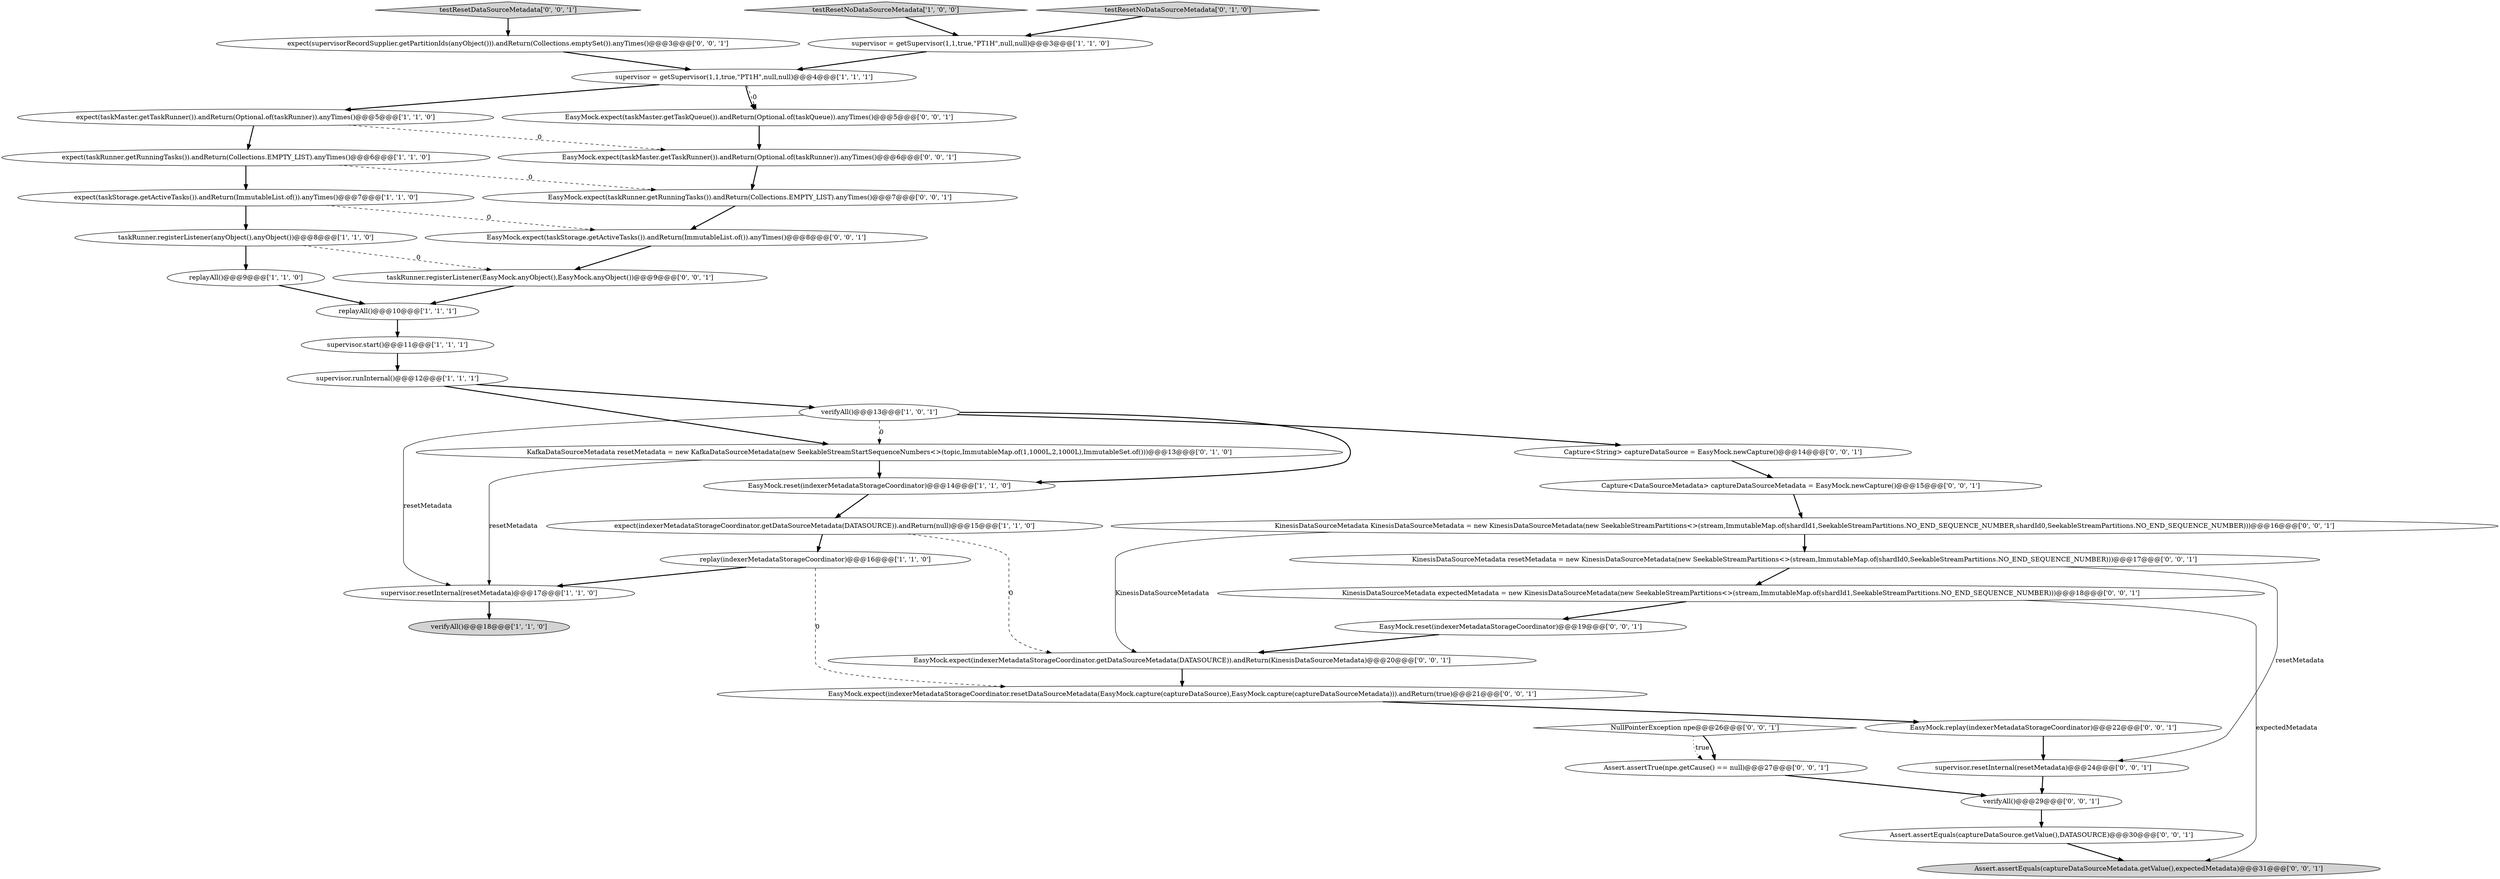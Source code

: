 digraph {
10 [style = filled, label = "supervisor.runInternal()@@@12@@@['1', '1', '1']", fillcolor = white, shape = ellipse image = "AAA0AAABBB1BBB"];
0 [style = filled, label = "testResetNoDataSourceMetadata['1', '0', '0']", fillcolor = lightgray, shape = diamond image = "AAA0AAABBB1BBB"];
11 [style = filled, label = "supervisor = getSupervisor(1,1,true,\"PT1H\",null,null)@@@4@@@['1', '1', '1']", fillcolor = white, shape = ellipse image = "AAA0AAABBB1BBB"];
5 [style = filled, label = "replay(indexerMetadataStorageCoordinator)@@@16@@@['1', '1', '0']", fillcolor = white, shape = ellipse image = "AAA0AAABBB1BBB"];
16 [style = filled, label = "taskRunner.registerListener(anyObject(),anyObject())@@@8@@@['1', '1', '0']", fillcolor = white, shape = ellipse image = "AAA0AAABBB1BBB"];
19 [style = filled, label = "EasyMock.expect(indexerMetadataStorageCoordinator.resetDataSourceMetadata(EasyMock.capture(captureDataSource),EasyMock.capture(captureDataSourceMetadata))).andReturn(true)@@@21@@@['0', '0', '1']", fillcolor = white, shape = ellipse image = "AAA0AAABBB3BBB"];
27 [style = filled, label = "Assert.assertTrue(npe.getCause() == null)@@@27@@@['0', '0', '1']", fillcolor = white, shape = ellipse image = "AAA0AAABBB3BBB"];
23 [style = filled, label = "EasyMock.replay(indexerMetadataStorageCoordinator)@@@22@@@['0', '0', '1']", fillcolor = white, shape = ellipse image = "AAA0AAABBB3BBB"];
12 [style = filled, label = "expect(taskMaster.getTaskRunner()).andReturn(Optional.of(taskRunner)).anyTimes()@@@5@@@['1', '1', '0']", fillcolor = white, shape = ellipse image = "AAA0AAABBB1BBB"];
30 [style = filled, label = "verifyAll()@@@29@@@['0', '0', '1']", fillcolor = white, shape = ellipse image = "AAA0AAABBB3BBB"];
34 [style = filled, label = "NullPointerException npe@@@26@@@['0', '0', '1']", fillcolor = white, shape = diamond image = "AAA0AAABBB3BBB"];
35 [style = filled, label = "EasyMock.expect(taskMaster.getTaskQueue()).andReturn(Optional.of(taskQueue)).anyTimes()@@@5@@@['0', '0', '1']", fillcolor = white, shape = ellipse image = "AAA0AAABBB3BBB"];
14 [style = filled, label = "EasyMock.reset(indexerMetadataStorageCoordinator)@@@14@@@['1', '1', '0']", fillcolor = white, shape = ellipse image = "AAA0AAABBB1BBB"];
24 [style = filled, label = "expect(supervisorRecordSupplier.getPartitionIds(anyObject())).andReturn(Collections.emptySet()).anyTimes()@@@3@@@['0', '0', '1']", fillcolor = white, shape = ellipse image = "AAA0AAABBB3BBB"];
31 [style = filled, label = "taskRunner.registerListener(EasyMock.anyObject(),EasyMock.anyObject())@@@9@@@['0', '0', '1']", fillcolor = white, shape = ellipse image = "AAA0AAABBB3BBB"];
25 [style = filled, label = "EasyMock.expect(taskRunner.getRunningTasks()).andReturn(Collections.EMPTY_LIST).anyTimes()@@@7@@@['0', '0', '1']", fillcolor = white, shape = ellipse image = "AAA0AAABBB3BBB"];
26 [style = filled, label = "Capture<String> captureDataSource = EasyMock.newCapture()@@@14@@@['0', '0', '1']", fillcolor = white, shape = ellipse image = "AAA0AAABBB3BBB"];
33 [style = filled, label = "supervisor.resetInternal(resetMetadata)@@@24@@@['0', '0', '1']", fillcolor = white, shape = ellipse image = "AAA0AAABBB3BBB"];
3 [style = filled, label = "expect(taskStorage.getActiveTasks()).andReturn(ImmutableList.of()).anyTimes()@@@7@@@['1', '1', '0']", fillcolor = white, shape = ellipse image = "AAA0AAABBB1BBB"];
40 [style = filled, label = "Assert.assertEquals(captureDataSource.getValue(),DATASOURCE)@@@30@@@['0', '0', '1']", fillcolor = white, shape = ellipse image = "AAA0AAABBB3BBB"];
20 [style = filled, label = "EasyMock.expect(indexerMetadataStorageCoordinator.getDataSourceMetadata(DATASOURCE)).andReturn(KinesisDataSourceMetadata)@@@20@@@['0', '0', '1']", fillcolor = white, shape = ellipse image = "AAA0AAABBB3BBB"];
9 [style = filled, label = "verifyAll()@@@18@@@['1', '1', '0']", fillcolor = lightgray, shape = ellipse image = "AAA0AAABBB1BBB"];
36 [style = filled, label = "KinesisDataSourceMetadata KinesisDataSourceMetadata = new KinesisDataSourceMetadata(new SeekableStreamPartitions<>(stream,ImmutableMap.of(shardId1,SeekableStreamPartitions.NO_END_SEQUENCE_NUMBER,shardId0,SeekableStreamPartitions.NO_END_SEQUENCE_NUMBER)))@@@16@@@['0', '0', '1']", fillcolor = white, shape = ellipse image = "AAA0AAABBB3BBB"];
2 [style = filled, label = "verifyAll()@@@13@@@['1', '0', '1']", fillcolor = white, shape = ellipse image = "AAA0AAABBB1BBB"];
13 [style = filled, label = "supervisor.resetInternal(resetMetadata)@@@17@@@['1', '1', '0']", fillcolor = white, shape = ellipse image = "AAA0AAABBB1BBB"];
39 [style = filled, label = "Assert.assertEquals(captureDataSourceMetadata.getValue(),expectedMetadata)@@@31@@@['0', '0', '1']", fillcolor = lightgray, shape = ellipse image = "AAA0AAABBB3BBB"];
7 [style = filled, label = "replayAll()@@@9@@@['1', '1', '0']", fillcolor = white, shape = ellipse image = "AAA0AAABBB1BBB"];
15 [style = filled, label = "expect(taskRunner.getRunningTasks()).andReturn(Collections.EMPTY_LIST).anyTimes()@@@6@@@['1', '1', '0']", fillcolor = white, shape = ellipse image = "AAA0AAABBB1BBB"];
18 [style = filled, label = "KafkaDataSourceMetadata resetMetadata = new KafkaDataSourceMetadata(new SeekableStreamStartSequenceNumbers<>(topic,ImmutableMap.of(1,1000L,2,1000L),ImmutableSet.of()))@@@13@@@['0', '1', '0']", fillcolor = white, shape = ellipse image = "AAA1AAABBB2BBB"];
21 [style = filled, label = "EasyMock.expect(taskMaster.getTaskRunner()).andReturn(Optional.of(taskRunner)).anyTimes()@@@6@@@['0', '0', '1']", fillcolor = white, shape = ellipse image = "AAA0AAABBB3BBB"];
38 [style = filled, label = "KinesisDataSourceMetadata resetMetadata = new KinesisDataSourceMetadata(new SeekableStreamPartitions<>(stream,ImmutableMap.of(shardId0,SeekableStreamPartitions.NO_END_SEQUENCE_NUMBER)))@@@17@@@['0', '0', '1']", fillcolor = white, shape = ellipse image = "AAA0AAABBB3BBB"];
4 [style = filled, label = "replayAll()@@@10@@@['1', '1', '1']", fillcolor = white, shape = ellipse image = "AAA0AAABBB1BBB"];
8 [style = filled, label = "expect(indexerMetadataStorageCoordinator.getDataSourceMetadata(DATASOURCE)).andReturn(null)@@@15@@@['1', '1', '0']", fillcolor = white, shape = ellipse image = "AAA0AAABBB1BBB"];
28 [style = filled, label = "KinesisDataSourceMetadata expectedMetadata = new KinesisDataSourceMetadata(new SeekableStreamPartitions<>(stream,ImmutableMap.of(shardId1,SeekableStreamPartitions.NO_END_SEQUENCE_NUMBER)))@@@18@@@['0', '0', '1']", fillcolor = white, shape = ellipse image = "AAA0AAABBB3BBB"];
1 [style = filled, label = "supervisor.start()@@@11@@@['1', '1', '1']", fillcolor = white, shape = ellipse image = "AAA0AAABBB1BBB"];
37 [style = filled, label = "Capture<DataSourceMetadata> captureDataSourceMetadata = EasyMock.newCapture()@@@15@@@['0', '0', '1']", fillcolor = white, shape = ellipse image = "AAA0AAABBB3BBB"];
17 [style = filled, label = "testResetNoDataSourceMetadata['0', '1', '0']", fillcolor = lightgray, shape = diamond image = "AAA0AAABBB2BBB"];
29 [style = filled, label = "testResetDataSourceMetadata['0', '0', '1']", fillcolor = lightgray, shape = diamond image = "AAA0AAABBB3BBB"];
22 [style = filled, label = "EasyMock.reset(indexerMetadataStorageCoordinator)@@@19@@@['0', '0', '1']", fillcolor = white, shape = ellipse image = "AAA0AAABBB3BBB"];
6 [style = filled, label = "supervisor = getSupervisor(1,1,true,\"PT1H\",null,null)@@@3@@@['1', '1', '0']", fillcolor = white, shape = ellipse image = "AAA0AAABBB1BBB"];
32 [style = filled, label = "EasyMock.expect(taskStorage.getActiveTasks()).andReturn(ImmutableList.of()).anyTimes()@@@8@@@['0', '0', '1']", fillcolor = white, shape = ellipse image = "AAA0AAABBB3BBB"];
0->6 [style = bold, label=""];
16->31 [style = dashed, label="0"];
25->32 [style = bold, label=""];
38->28 [style = bold, label=""];
11->12 [style = bold, label=""];
1->10 [style = bold, label=""];
10->2 [style = bold, label=""];
8->5 [style = bold, label=""];
2->26 [style = bold, label=""];
12->15 [style = bold, label=""];
15->25 [style = dashed, label="0"];
6->11 [style = bold, label=""];
23->33 [style = bold, label=""];
3->32 [style = dashed, label="0"];
24->11 [style = bold, label=""];
2->18 [style = dashed, label="0"];
22->20 [style = bold, label=""];
19->23 [style = bold, label=""];
5->19 [style = dashed, label="0"];
36->20 [style = solid, label="KinesisDataSourceMetadata"];
34->27 [style = dotted, label="true"];
5->13 [style = bold, label=""];
4->1 [style = bold, label=""];
10->18 [style = bold, label=""];
20->19 [style = bold, label=""];
12->21 [style = dashed, label="0"];
8->20 [style = dashed, label="0"];
31->4 [style = bold, label=""];
21->25 [style = bold, label=""];
28->22 [style = bold, label=""];
37->36 [style = bold, label=""];
2->13 [style = solid, label="resetMetadata"];
33->30 [style = bold, label=""];
17->6 [style = bold, label=""];
7->4 [style = bold, label=""];
32->31 [style = bold, label=""];
27->30 [style = bold, label=""];
38->33 [style = solid, label="resetMetadata"];
14->8 [style = bold, label=""];
11->35 [style = bold, label=""];
15->3 [style = bold, label=""];
35->21 [style = bold, label=""];
18->13 [style = solid, label="resetMetadata"];
16->7 [style = bold, label=""];
30->40 [style = bold, label=""];
2->14 [style = bold, label=""];
28->39 [style = solid, label="expectedMetadata"];
40->39 [style = bold, label=""];
3->16 [style = bold, label=""];
13->9 [style = bold, label=""];
36->38 [style = bold, label=""];
29->24 [style = bold, label=""];
18->14 [style = bold, label=""];
26->37 [style = bold, label=""];
11->35 [style = dashed, label="0"];
34->27 [style = bold, label=""];
}
